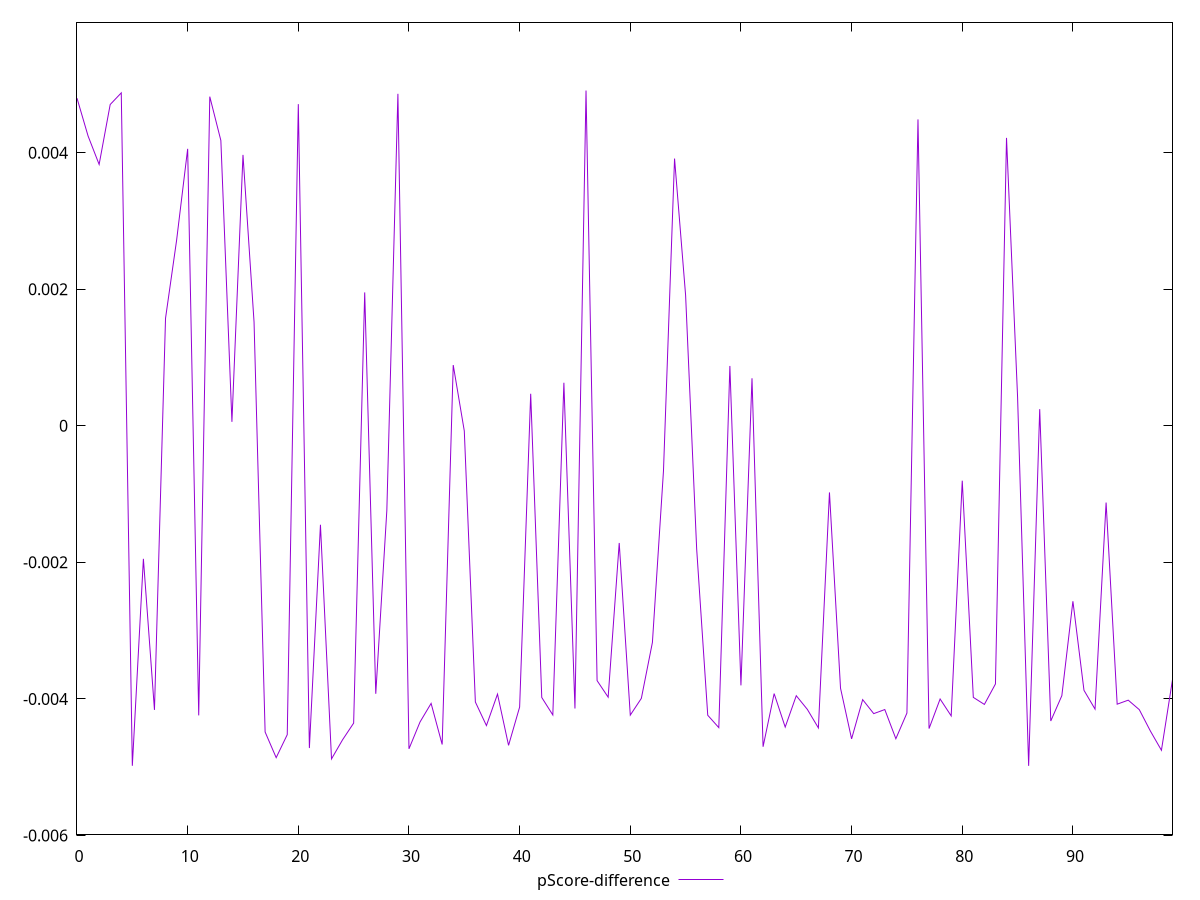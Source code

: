 reset

$pScoreDifference <<EOF
0 0.004799698968646737
1 0.0042461825035162715
2 0.003829293991472249
3 0.004707348574650272
4 0.004877633069618192
5 -0.004980261679161879
6 -0.0019482642429048402
7 -0.004161025199115764
8 0.0015755091807935218
9 0.0027170713690892745
10 0.004057822363144337
11 -0.004241393833911755
12 0.004822410969485658
13 0.004179884746925322
14 0.00005889359575050879
15 0.003969285018843416
16 0.0015194907343667463
17 -0.004484937231222341
18 -0.004860802316176138
19 -0.004523903028696874
20 0.004712709908410884
21 -0.004720493898813571
22 -0.001449186510282252
23 -0.0048791807782675445
24 -0.004598707120031187
25 -0.004354885468177416
26 0.001955027639444773
27 -0.003924839904067667
28 -0.0012381972227407667
29 0.0048635744971075034
30 -0.004731658991115273
31 -0.004337891811356243
32 -0.004066039475445371
33 -0.0046679010286366784
34 0.0008905550555052821
35 -0.00007488181253978432
36 -0.004045473625724383
37 -0.004390694012475049
38 -0.0039299290543094445
39 -0.00468073508721778
40 -0.004119586573856915
41 0.00047040840578160825
42 -0.003979049855442285
43 -0.004235696702110325
44 0.0006309835078496251
45 -0.004140786775943872
46 0.004911588743765516
47 -0.0037322422847979597
48 -0.003974911714633933
49 -0.0017157613185684317
50 -0.004237738809003799
51 -0.003992368073803543
52 -0.0031732331085121412
53 -0.0006601168950436387
54 0.003915209611106585
55 0.0019112431888695935
56 -0.001806002421142927
57 -0.00423943656530168
58 -0.004420854070468105
59 0.0008777323355809719
60 -0.003802382769775514
61 0.0006969516884499649
62 -0.004700991766384055
63 -0.003922444974211015
64 -0.004412848302360994
65 -0.003953414287802048
66 -0.004153387552035315
67 -0.004425162043494968
68 -0.0009752497212484057
69 -0.0038434886552017877
70 -0.00458573037696286
71 -0.00401066988086618
72 -0.0042158455464090805
73 -0.004155986905357234
74 -0.004583299954061926
75 -0.00420741594430285
76 0.004488756767416446
77 -0.004435003635416712
78 -0.004001468094092964
79 -0.004249022214416365
80 -0.0008035585725265637
81 -0.003977670471106642
82 -0.004080969799906686
83 -0.003781326157001552
84 0.004218355946223551
85 0.00042252198317427325
86 -0.004981102860465048
87 0.0002445965969749553
88 -0.004323878927404379
89 -0.003952836902245016
90 -0.0025693122272688607
91 -0.003874035808091203
92 -0.004149584820353214
93 -0.001123723851733982
94 -0.004077429687106671
95 -0.004018620669713924
96 -0.0041577251640736446
97 -0.004470122510092378
98 -0.0047527636105593185
99 -0.003717862783729431
EOF

set key outside below
set xrange [0:99]
set yrange [-0.005981102860465048:0.005911588743765516]
set trange [-0.005981102860465048:0.005911588743765516]
set terminal svg size 640, 500 enhanced background rgb 'white'
set output "report_00026_2021-02-22T21:38:55.199Z/interactive/samples/pages+cached+noadtech/pScore-difference/values.svg"

plot $pScoreDifference title "pScore-difference" with line

reset
